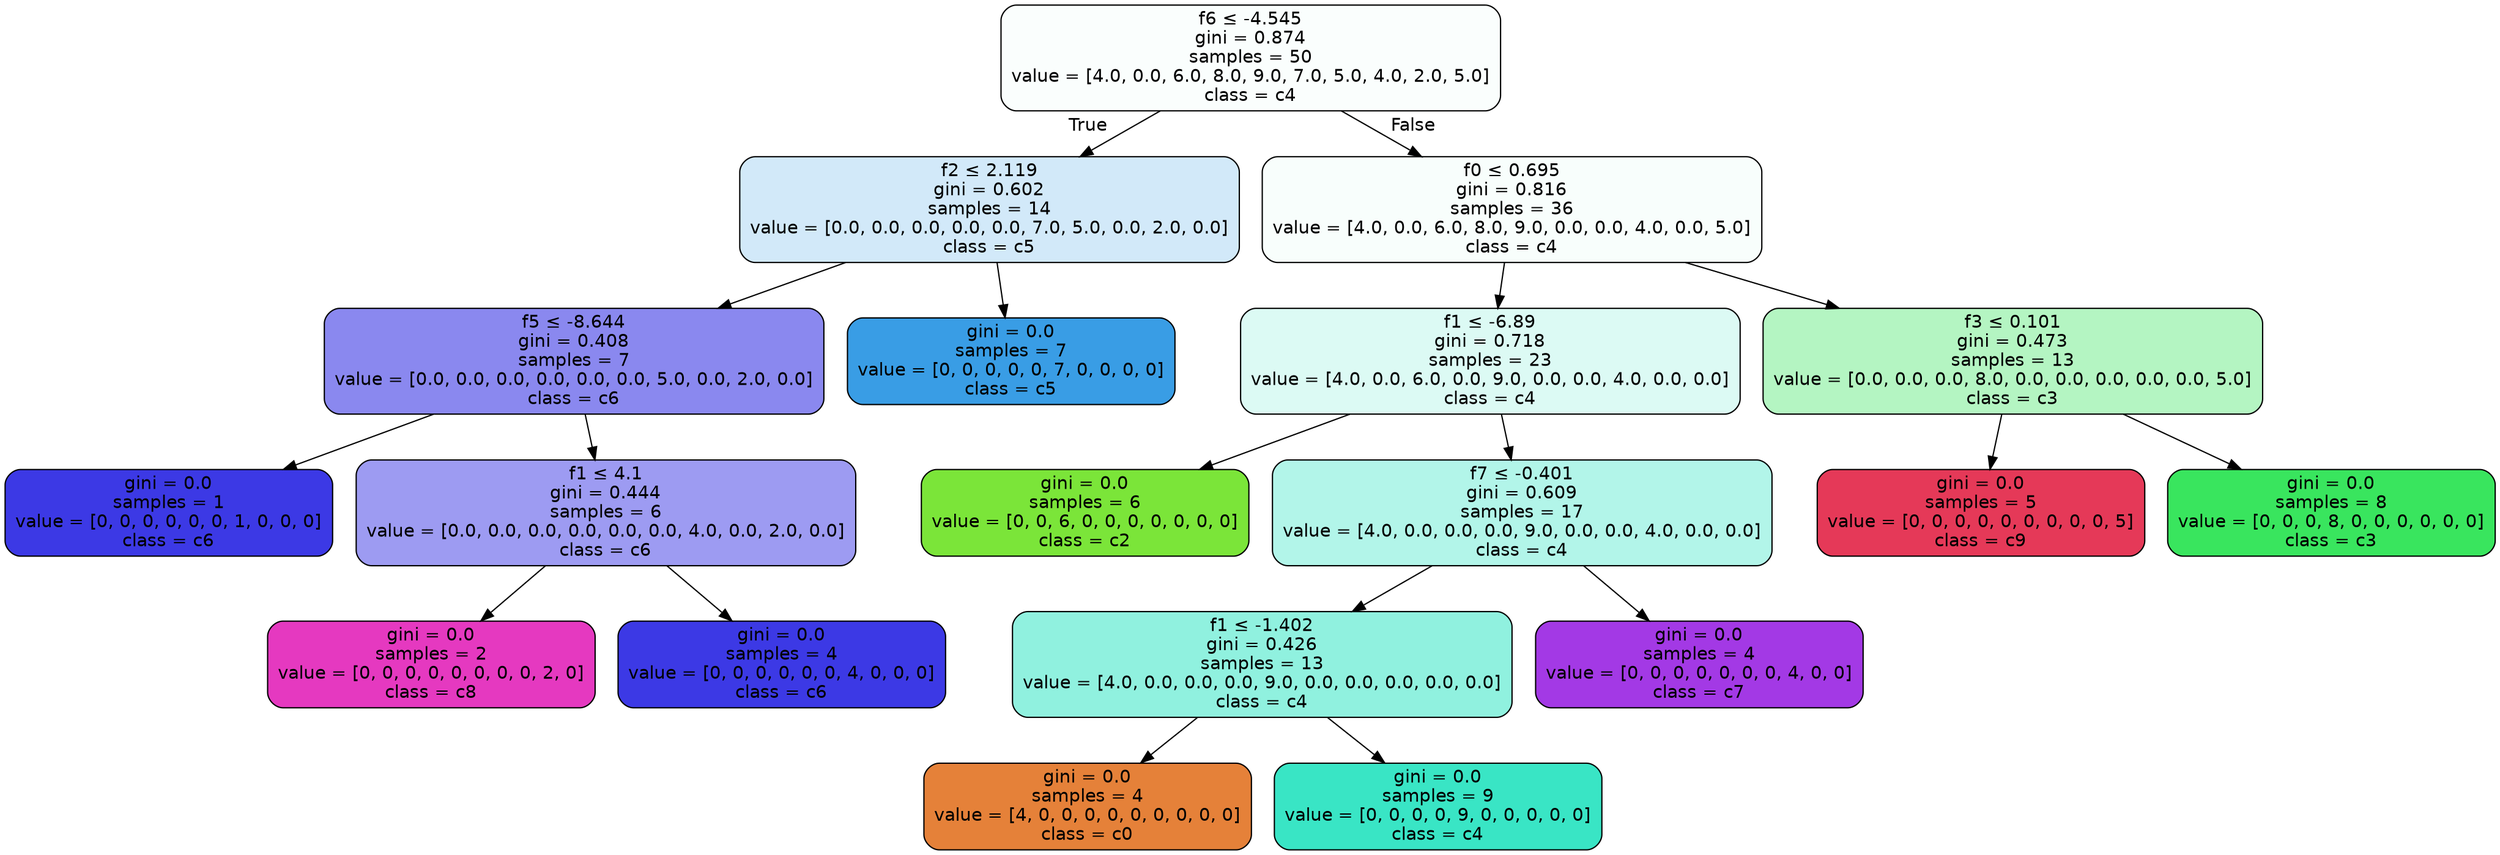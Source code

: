 digraph Tree {
node [shape=box, style="filled, rounded", color="black", fontname=helvetica] ;
edge [fontname=helvetica] ;
0 [label=<f6 &le; -4.545<br/>gini = 0.874<br/>samples = 50<br/>value = [4.0, 0.0, 6.0, 8.0, 9.0, 7.0, 5.0, 4.0, 2.0, 5.0]<br/>class = c4>, fillcolor="#39e5c506"] ;
1 [label=<f2 &le; 2.119<br/>gini = 0.602<br/>samples = 14<br/>value = [0.0, 0.0, 0.0, 0.0, 0.0, 7.0, 5.0, 0.0, 2.0, 0.0]<br/>class = c5>, fillcolor="#399de539"] ;
0 -> 1 [labeldistance=2.5, labelangle=45, headlabel="True"] ;
2 [label=<f5 &le; -8.644<br/>gini = 0.408<br/>samples = 7<br/>value = [0.0, 0.0, 0.0, 0.0, 0.0, 0.0, 5.0, 0.0, 2.0, 0.0]<br/>class = c6>, fillcolor="#3c39e599"] ;
1 -> 2 ;
6 [label=<gini = 0.0<br/>samples = 1<br/>value = [0, 0, 0, 0, 0, 0, 1, 0, 0, 0]<br/>class = c6>, fillcolor="#3c39e5ff"] ;
2 -> 6 ;
3 [label=<f1 &le; 4.1<br/>gini = 0.444<br/>samples = 6<br/>value = [0.0, 0.0, 0.0, 0.0, 0.0, 0.0, 4.0, 0.0, 2.0, 0.0]<br/>class = c6>, fillcolor="#3c39e580"] ;
2 -> 3 ;
4 [label=<gini = 0.0<br/>samples = 2<br/>value = [0, 0, 0, 0, 0, 0, 0, 0, 2, 0]<br/>class = c8>, fillcolor="#e539c0ff"] ;
3 -> 4 ;
5 [label=<gini = 0.0<br/>samples = 4<br/>value = [0, 0, 0, 0, 0, 0, 4, 0, 0, 0]<br/>class = c6>, fillcolor="#3c39e5ff"] ;
3 -> 5 ;
7 [label=<gini = 0.0<br/>samples = 7<br/>value = [0, 0, 0, 0, 0, 7, 0, 0, 0, 0]<br/>class = c5>, fillcolor="#399de5ff"] ;
1 -> 7 ;
8 [label=<f0 &le; 0.695<br/>gini = 0.816<br/>samples = 36<br/>value = [4.0, 0.0, 6.0, 8.0, 9.0, 0.0, 0.0, 4.0, 0.0, 5.0]<br/>class = c4>, fillcolor="#39e5c509"] ;
0 -> 8 [labeldistance=2.5, labelangle=-45, headlabel="False"] ;
9 [label=<f1 &le; -6.89<br/>gini = 0.718<br/>samples = 23<br/>value = [4.0, 0.0, 6.0, 0.0, 9.0, 0.0, 0.0, 4.0, 0.0, 0.0]<br/>class = c4>, fillcolor="#39e5c52d"] ;
8 -> 9 ;
10 [label=<gini = 0.0<br/>samples = 6<br/>value = [0, 0, 6, 0, 0, 0, 0, 0, 0, 0]<br/>class = c2>, fillcolor="#7be539ff"] ;
9 -> 10 ;
11 [label=<f7 &le; -0.401<br/>gini = 0.609<br/>samples = 17<br/>value = [4.0, 0.0, 0.0, 0.0, 9.0, 0.0, 0.0, 4.0, 0.0, 0.0]<br/>class = c4>, fillcolor="#39e5c562"] ;
9 -> 11 ;
12 [label=<f1 &le; -1.402<br/>gini = 0.426<br/>samples = 13<br/>value = [4.0, 0.0, 0.0, 0.0, 9.0, 0.0, 0.0, 0.0, 0.0, 0.0]<br/>class = c4>, fillcolor="#39e5c58e"] ;
11 -> 12 ;
13 [label=<gini = 0.0<br/>samples = 4<br/>value = [4, 0, 0, 0, 0, 0, 0, 0, 0, 0]<br/>class = c0>, fillcolor="#e58139ff"] ;
12 -> 13 ;
14 [label=<gini = 0.0<br/>samples = 9<br/>value = [0, 0, 0, 0, 9, 0, 0, 0, 0, 0]<br/>class = c4>, fillcolor="#39e5c5ff"] ;
12 -> 14 ;
15 [label=<gini = 0.0<br/>samples = 4<br/>value = [0, 0, 0, 0, 0, 0, 0, 4, 0, 0]<br/>class = c7>, fillcolor="#a339e5ff"] ;
11 -> 15 ;
16 [label=<f3 &le; 0.101<br/>gini = 0.473<br/>samples = 13<br/>value = [0.0, 0.0, 0.0, 8.0, 0.0, 0.0, 0.0, 0.0, 0.0, 5.0]<br/>class = c3>, fillcolor="#39e55e60"] ;
8 -> 16 ;
17 [label=<gini = 0.0<br/>samples = 5<br/>value = [0, 0, 0, 0, 0, 0, 0, 0, 0, 5]<br/>class = c9>, fillcolor="#e53958ff"] ;
16 -> 17 ;
18 [label=<gini = 0.0<br/>samples = 8<br/>value = [0, 0, 0, 8, 0, 0, 0, 0, 0, 0]<br/>class = c3>, fillcolor="#39e55eff"] ;
16 -> 18 ;
}
